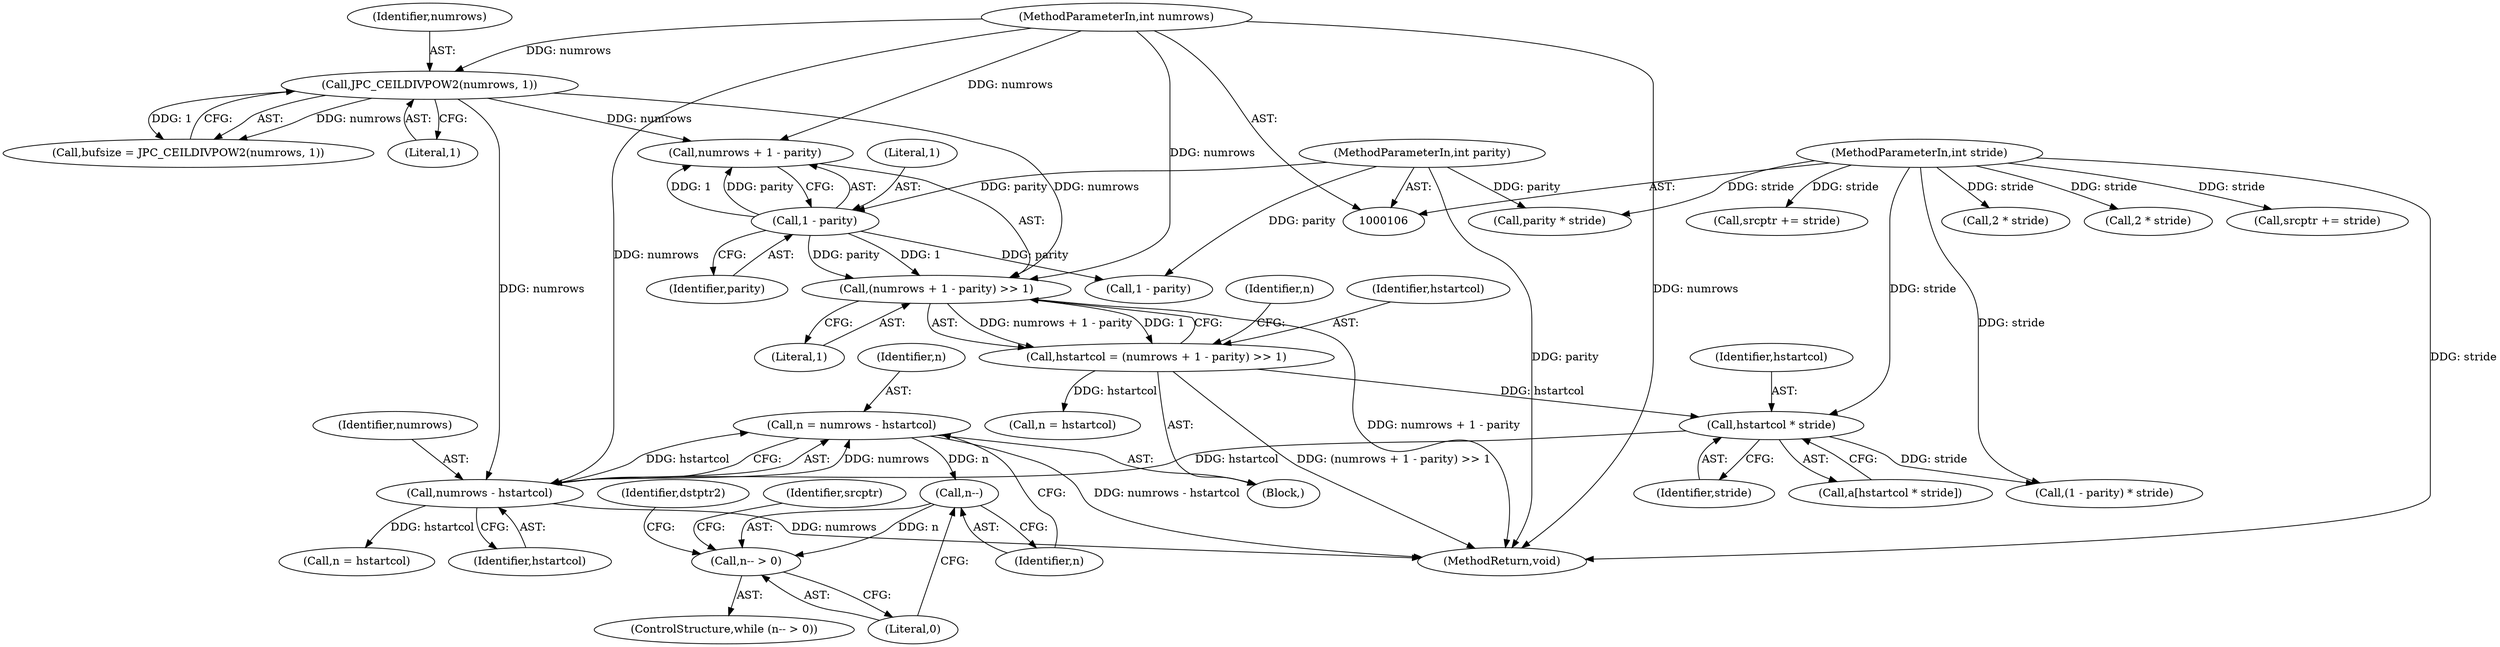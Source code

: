 digraph "0_jasper_4a59cfaf9ab3d48fca4a15c0d2674bf7138e3d1a@integer" {
"1000222" [label="(Call,n = numrows - hstartcol)"];
"1000224" [label="(Call,numrows - hstartcol)"];
"1000108" [label="(MethodParameterIn,int numrows)"];
"1000115" [label="(Call,JPC_CEILDIVPOW2(numrows, 1))"];
"1000209" [label="(Call,hstartcol * stride)"];
"1000146" [label="(Call,hstartcol = (numrows + 1 - parity) >> 1)"];
"1000148" [label="(Call,(numrows + 1 - parity) >> 1)"];
"1000151" [label="(Call,1 - parity)"];
"1000110" [label="(MethodParameterIn,int parity)"];
"1000109" [label="(MethodParameterIn,int stride)"];
"1000229" [label="(Call,n--)"];
"1000228" [label="(Call,n-- > 0)"];
"1000326" [label="(MethodReturn,void)"];
"1000198" [label="(Call,srcptr += stride)"];
"1000224" [label="(Call,numrows - hstartcol)"];
"1000267" [label="(Identifier,srcptr)"];
"1000151" [label="(Call,1 - parity)"];
"1000223" [label="(Identifier,n)"];
"1000222" [label="(Call,n = numrows - hstartcol)"];
"1000155" [label="(Call,n = hstartcol)"];
"1000225" [label="(Identifier,numrows)"];
"1000111" [label="(Block,)"];
"1000277" [label="(Call,n = hstartcol)"];
"1000117" [label="(Literal,1)"];
"1000109" [label="(MethodParameterIn,int stride)"];
"1000210" [label="(Identifier,hstartcol)"];
"1000110" [label="(MethodParameterIn,int parity)"];
"1000113" [label="(Call,bufsize = JPC_CEILDIVPOW2(numrows, 1))"];
"1000156" [label="(Identifier,n)"];
"1000148" [label="(Call,(numrows + 1 - parity) >> 1)"];
"1000108" [label="(MethodParameterIn,int numrows)"];
"1000147" [label="(Identifier,hstartcol)"];
"1000230" [label="(Identifier,n)"];
"1000211" [label="(Identifier,stride)"];
"1000146" [label="(Call,hstartcol = (numrows + 1 - parity) >> 1)"];
"1000217" [label="(Call,(1 - parity) * stride)"];
"1000229" [label="(Call,n--)"];
"1000153" [label="(Identifier,parity)"];
"1000207" [label="(Call,a[hstartcol * stride])"];
"1000228" [label="(Call,n-- > 0)"];
"1000149" [label="(Call,numrows + 1 - parity)"];
"1000116" [label="(Identifier,numrows)"];
"1000115" [label="(Call,JPC_CEILDIVPOW2(numrows, 1))"];
"1000154" [label="(Literal,1)"];
"1000226" [label="(Identifier,hstartcol)"];
"1000263" [label="(Call,srcptr += stride)"];
"1000274" [label="(Call,parity * stride)"];
"1000152" [label="(Literal,1)"];
"1000260" [label="(Call,2 * stride)"];
"1000313" [label="(Call,2 * stride)"];
"1000231" [label="(Literal,0)"];
"1000218" [label="(Call,1 - parity)"];
"1000209" [label="(Call,hstartcol * stride)"];
"1000234" [label="(Identifier,dstptr2)"];
"1000227" [label="(ControlStructure,while (n-- > 0))"];
"1000222" -> "1000111"  [label="AST: "];
"1000222" -> "1000224"  [label="CFG: "];
"1000223" -> "1000222"  [label="AST: "];
"1000224" -> "1000222"  [label="AST: "];
"1000230" -> "1000222"  [label="CFG: "];
"1000222" -> "1000326"  [label="DDG: numrows - hstartcol"];
"1000224" -> "1000222"  [label="DDG: numrows"];
"1000224" -> "1000222"  [label="DDG: hstartcol"];
"1000222" -> "1000229"  [label="DDG: n"];
"1000224" -> "1000226"  [label="CFG: "];
"1000225" -> "1000224"  [label="AST: "];
"1000226" -> "1000224"  [label="AST: "];
"1000224" -> "1000326"  [label="DDG: numrows"];
"1000108" -> "1000224"  [label="DDG: numrows"];
"1000115" -> "1000224"  [label="DDG: numrows"];
"1000209" -> "1000224"  [label="DDG: hstartcol"];
"1000224" -> "1000277"  [label="DDG: hstartcol"];
"1000108" -> "1000106"  [label="AST: "];
"1000108" -> "1000326"  [label="DDG: numrows"];
"1000108" -> "1000115"  [label="DDG: numrows"];
"1000108" -> "1000148"  [label="DDG: numrows"];
"1000108" -> "1000149"  [label="DDG: numrows"];
"1000115" -> "1000113"  [label="AST: "];
"1000115" -> "1000117"  [label="CFG: "];
"1000116" -> "1000115"  [label="AST: "];
"1000117" -> "1000115"  [label="AST: "];
"1000113" -> "1000115"  [label="CFG: "];
"1000115" -> "1000113"  [label="DDG: numrows"];
"1000115" -> "1000113"  [label="DDG: 1"];
"1000115" -> "1000148"  [label="DDG: numrows"];
"1000115" -> "1000149"  [label="DDG: numrows"];
"1000209" -> "1000207"  [label="AST: "];
"1000209" -> "1000211"  [label="CFG: "];
"1000210" -> "1000209"  [label="AST: "];
"1000211" -> "1000209"  [label="AST: "];
"1000207" -> "1000209"  [label="CFG: "];
"1000146" -> "1000209"  [label="DDG: hstartcol"];
"1000109" -> "1000209"  [label="DDG: stride"];
"1000209" -> "1000217"  [label="DDG: stride"];
"1000146" -> "1000111"  [label="AST: "];
"1000146" -> "1000148"  [label="CFG: "];
"1000147" -> "1000146"  [label="AST: "];
"1000148" -> "1000146"  [label="AST: "];
"1000156" -> "1000146"  [label="CFG: "];
"1000146" -> "1000326"  [label="DDG: (numrows + 1 - parity) >> 1"];
"1000148" -> "1000146"  [label="DDG: numrows + 1 - parity"];
"1000148" -> "1000146"  [label="DDG: 1"];
"1000146" -> "1000155"  [label="DDG: hstartcol"];
"1000148" -> "1000154"  [label="CFG: "];
"1000149" -> "1000148"  [label="AST: "];
"1000154" -> "1000148"  [label="AST: "];
"1000148" -> "1000326"  [label="DDG: numrows + 1 - parity"];
"1000151" -> "1000148"  [label="DDG: 1"];
"1000151" -> "1000148"  [label="DDG: parity"];
"1000151" -> "1000149"  [label="AST: "];
"1000151" -> "1000153"  [label="CFG: "];
"1000152" -> "1000151"  [label="AST: "];
"1000153" -> "1000151"  [label="AST: "];
"1000149" -> "1000151"  [label="CFG: "];
"1000151" -> "1000149"  [label="DDG: 1"];
"1000151" -> "1000149"  [label="DDG: parity"];
"1000110" -> "1000151"  [label="DDG: parity"];
"1000151" -> "1000218"  [label="DDG: parity"];
"1000110" -> "1000106"  [label="AST: "];
"1000110" -> "1000326"  [label="DDG: parity"];
"1000110" -> "1000218"  [label="DDG: parity"];
"1000110" -> "1000274"  [label="DDG: parity"];
"1000109" -> "1000106"  [label="AST: "];
"1000109" -> "1000326"  [label="DDG: stride"];
"1000109" -> "1000198"  [label="DDG: stride"];
"1000109" -> "1000217"  [label="DDG: stride"];
"1000109" -> "1000260"  [label="DDG: stride"];
"1000109" -> "1000263"  [label="DDG: stride"];
"1000109" -> "1000274"  [label="DDG: stride"];
"1000109" -> "1000313"  [label="DDG: stride"];
"1000229" -> "1000228"  [label="AST: "];
"1000229" -> "1000230"  [label="CFG: "];
"1000230" -> "1000229"  [label="AST: "];
"1000231" -> "1000229"  [label="CFG: "];
"1000229" -> "1000228"  [label="DDG: n"];
"1000228" -> "1000227"  [label="AST: "];
"1000228" -> "1000231"  [label="CFG: "];
"1000231" -> "1000228"  [label="AST: "];
"1000234" -> "1000228"  [label="CFG: "];
"1000267" -> "1000228"  [label="CFG: "];
}
